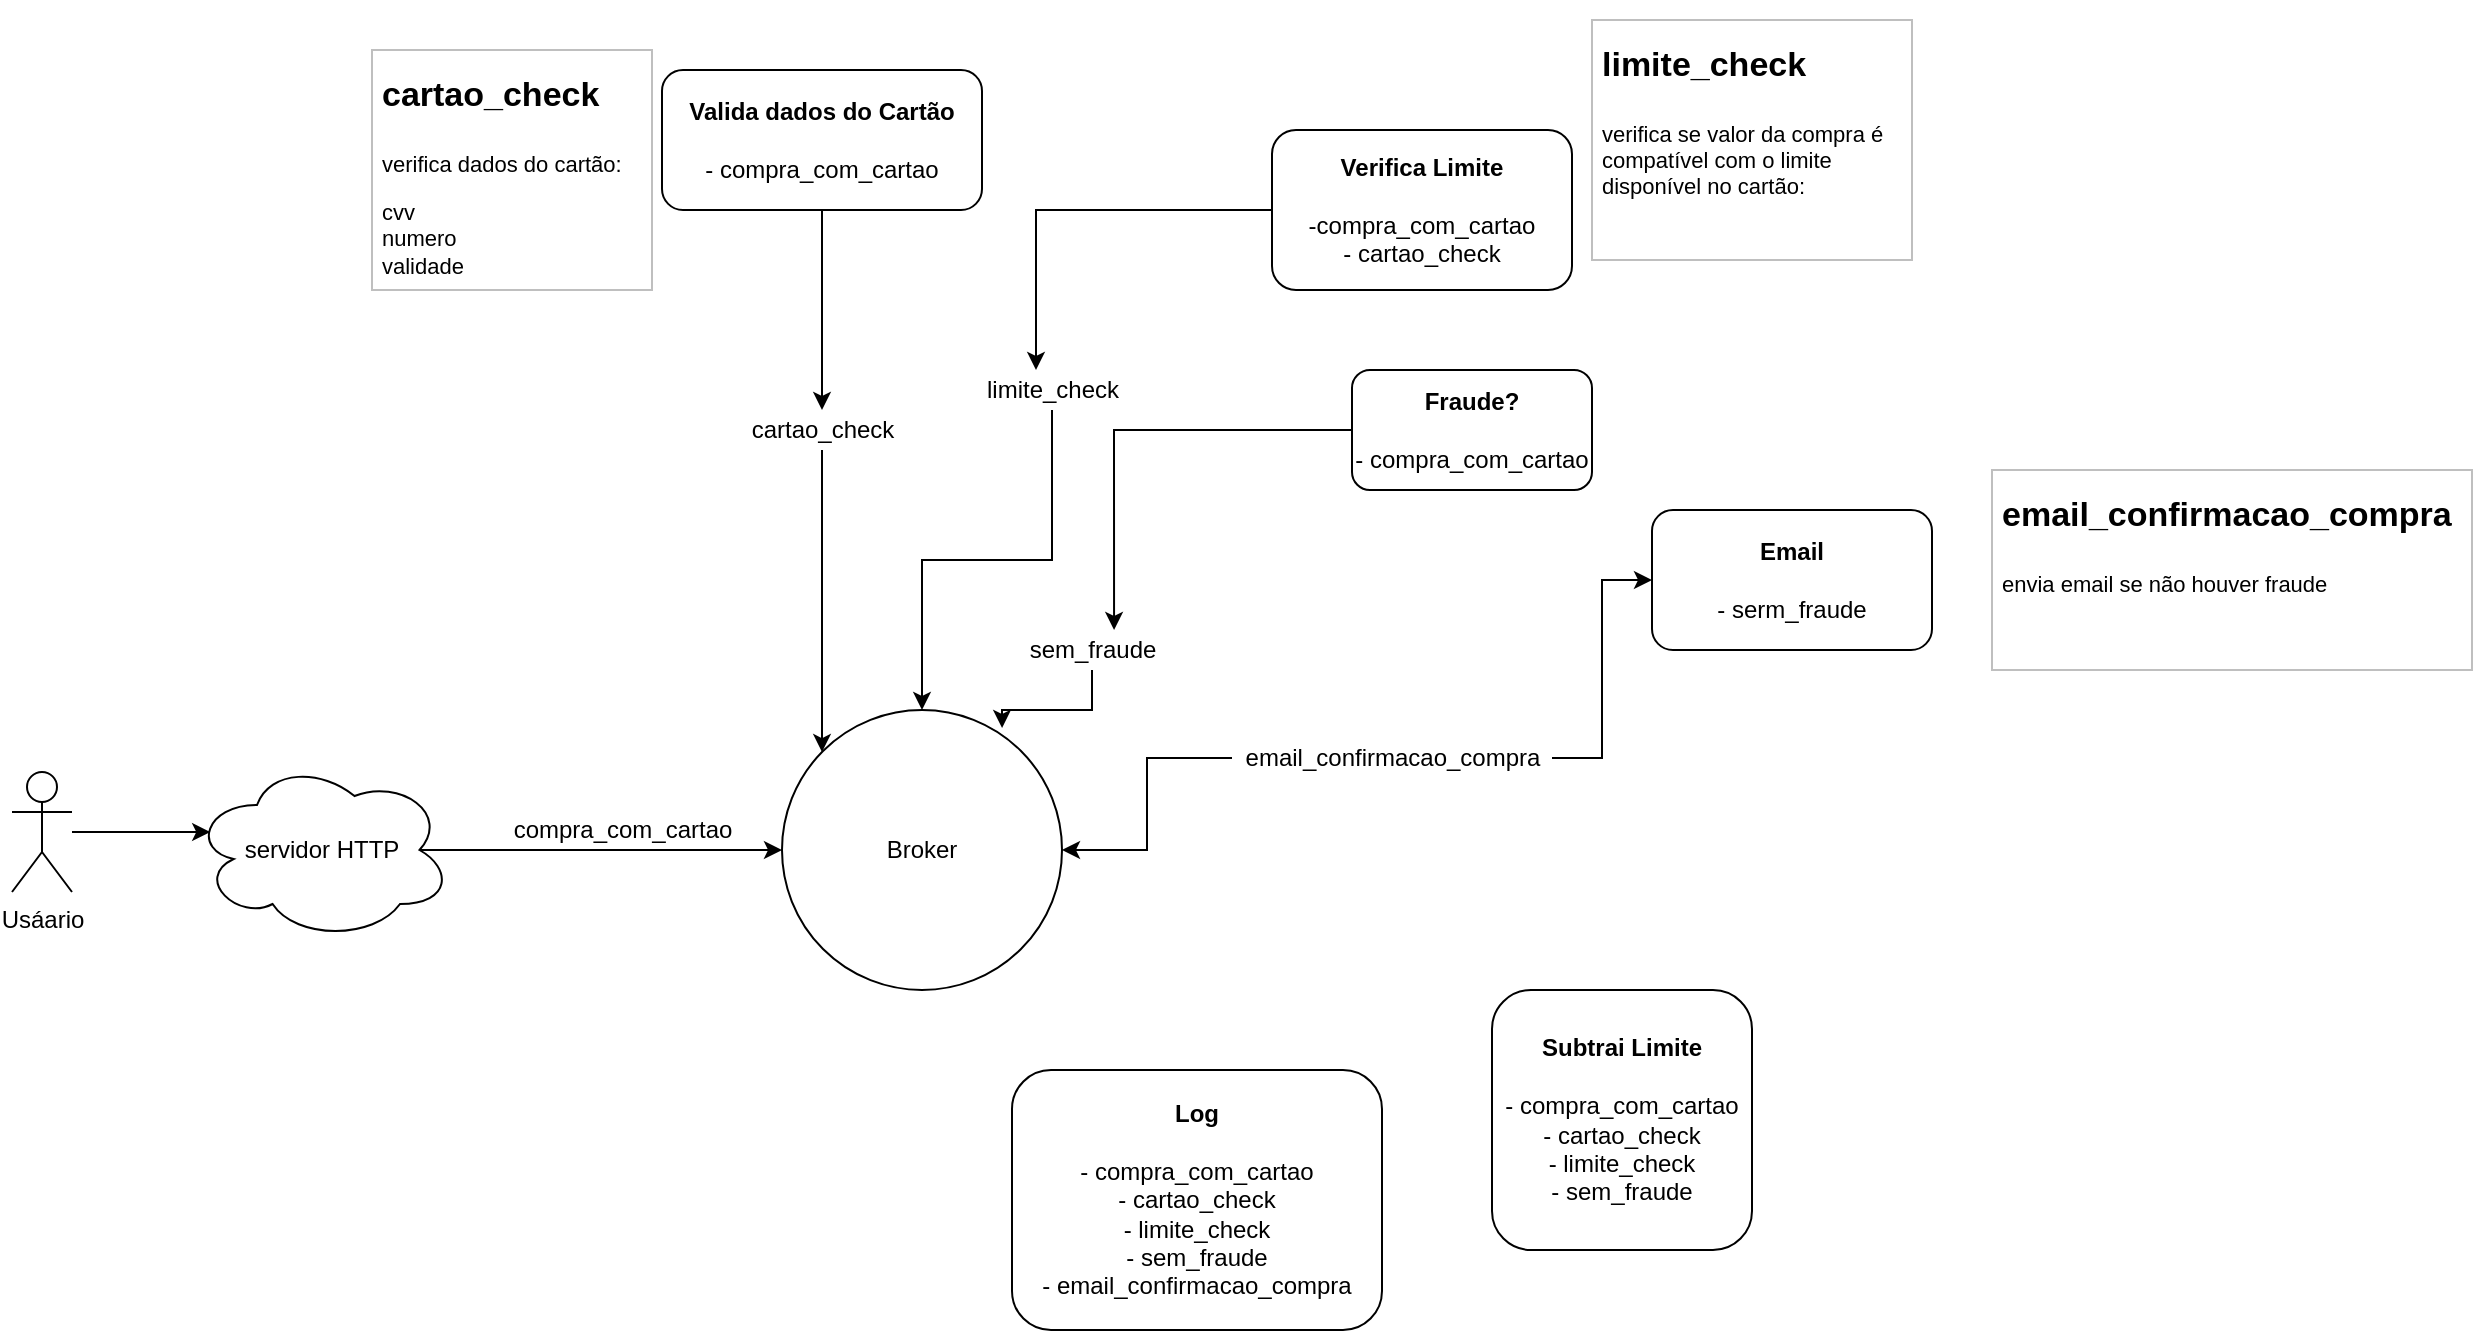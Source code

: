 <mxfile version="16.0.0" type="github">
  <diagram id="s5mQs_0Q7oqinASFn5ZI" name="Page-1">
    <mxGraphModel dx="1236" dy="770" grid="1" gridSize="10" guides="1" tooltips="1" connect="1" arrows="1" fold="1" page="1" pageScale="1" pageWidth="1600" pageHeight="1200" math="0" shadow="0">
      <root>
        <mxCell id="0" />
        <mxCell id="1" parent="0" />
        <mxCell id="8KO1J9eCwdGFEkrkZsvB-2" value="Broker&lt;br&gt;" style="ellipse;whiteSpace=wrap;html=1;aspect=fixed;" parent="1" vertex="1">
          <mxGeometry x="535" y="950" width="140" height="140" as="geometry" />
        </mxCell>
        <mxCell id="8KO1J9eCwdGFEkrkZsvB-3" style="edgeStyle=orthogonalEdgeStyle;rounded=0;orthogonalLoop=1;jettySize=auto;html=1;exitX=0.875;exitY=0.5;exitDx=0;exitDy=0;exitPerimeter=0;entryX=0;entryY=0.5;entryDx=0;entryDy=0;" parent="1" source="8KO1J9eCwdGFEkrkZsvB-4" target="8KO1J9eCwdGFEkrkZsvB-2" edge="1">
          <mxGeometry relative="1" as="geometry">
            <mxPoint x="520" y="1045" as="targetPoint" />
            <Array as="points">
              <mxPoint x="394" y="1020" />
            </Array>
          </mxGeometry>
        </mxCell>
        <mxCell id="8KO1J9eCwdGFEkrkZsvB-4" value="servidor HTTP" style="ellipse;shape=cloud;whiteSpace=wrap;html=1;" parent="1" vertex="1">
          <mxGeometry x="240" y="975" width="130" height="90" as="geometry" />
        </mxCell>
        <mxCell id="8KO1J9eCwdGFEkrkZsvB-5" style="edgeStyle=orthogonalEdgeStyle;rounded=0;orthogonalLoop=1;jettySize=auto;html=1;entryX=0.07;entryY=0.4;entryDx=0;entryDy=0;entryPerimeter=0;" parent="1" source="8KO1J9eCwdGFEkrkZsvB-6" target="8KO1J9eCwdGFEkrkZsvB-4" edge="1">
          <mxGeometry relative="1" as="geometry" />
        </mxCell>
        <mxCell id="8KO1J9eCwdGFEkrkZsvB-6" value="Usáario" style="shape=umlActor;verticalLabelPosition=bottom;verticalAlign=top;html=1;outlineConnect=0;" parent="1" vertex="1">
          <mxGeometry x="150" y="981" width="30" height="60" as="geometry" />
        </mxCell>
        <mxCell id="8KO1J9eCwdGFEkrkZsvB-7" style="edgeStyle=orthogonalEdgeStyle;rounded=0;orthogonalLoop=1;jettySize=auto;html=1;" parent="1" source="8KO1J9eCwdGFEkrkZsvB-8" target="8KO1J9eCwdGFEkrkZsvB-16" edge="1">
          <mxGeometry relative="1" as="geometry" />
        </mxCell>
        <mxCell id="8KO1J9eCwdGFEkrkZsvB-8" value="&lt;b&gt;Valida dados do Cartão&lt;br&gt;&lt;/b&gt;&lt;br&gt;&lt;span&gt;- compra_com_cartao&lt;/span&gt;" style="rounded=1;whiteSpace=wrap;html=1;" parent="1" vertex="1">
          <mxGeometry x="475" y="630" width="160" height="70" as="geometry" />
        </mxCell>
        <mxCell id="8KO1J9eCwdGFEkrkZsvB-9" value="compra_com_cartao" style="text;html=1;align=center;verticalAlign=middle;resizable=0;points=[];autosize=1;strokeColor=none;fillColor=none;" parent="1" vertex="1">
          <mxGeometry x="395" y="1000" width="120" height="20" as="geometry" />
        </mxCell>
        <mxCell id="8KO1J9eCwdGFEkrkZsvB-10" style="edgeStyle=orthogonalEdgeStyle;rounded=0;orthogonalLoop=1;jettySize=auto;html=1;entryX=0.4;entryY=0;entryDx=0;entryDy=0;entryPerimeter=0;" parent="1" source="8KO1J9eCwdGFEkrkZsvB-11" target="8KO1J9eCwdGFEkrkZsvB-18" edge="1">
          <mxGeometry relative="1" as="geometry" />
        </mxCell>
        <mxCell id="8KO1J9eCwdGFEkrkZsvB-11" value="&lt;b&gt;Verifica Limite&lt;br&gt;&lt;/b&gt;&lt;br&gt;-&lt;span&gt;compra_com_cartao&lt;/span&gt;&lt;br&gt;- cartao_check" style="rounded=1;whiteSpace=wrap;html=1;" parent="1" vertex="1">
          <mxGeometry x="780" y="660" width="150" height="80" as="geometry" />
        </mxCell>
        <mxCell id="8KO1J9eCwdGFEkrkZsvB-12" value="&lt;b&gt;Log&lt;/b&gt;&lt;br&gt;&lt;br&gt;-&amp;nbsp;&lt;span&gt;compra_com_cartao&lt;/span&gt;&lt;br&gt;- cartao_check&lt;br&gt;- limite_check&lt;br&gt;- sem_fraude&lt;br&gt;- email_confirmacao_compra" style="rounded=1;whiteSpace=wrap;html=1;" parent="1" vertex="1">
          <mxGeometry x="650" y="1130" width="185" height="130" as="geometry" />
        </mxCell>
        <mxCell id="8KO1J9eCwdGFEkrkZsvB-13" style="edgeStyle=orthogonalEdgeStyle;rounded=0;orthogonalLoop=1;jettySize=auto;html=1;entryX=0.638;entryY=0;entryDx=0;entryDy=0;entryPerimeter=0;" parent="1" source="8KO1J9eCwdGFEkrkZsvB-14" target="8KO1J9eCwdGFEkrkZsvB-21" edge="1">
          <mxGeometry relative="1" as="geometry" />
        </mxCell>
        <mxCell id="8KO1J9eCwdGFEkrkZsvB-14" value="&lt;b&gt;Fraude?&lt;br&gt;&lt;/b&gt;&lt;br&gt;-&amp;nbsp;&lt;span&gt;compra_com_cartao&lt;/span&gt;" style="rounded=1;whiteSpace=wrap;html=1;" parent="1" vertex="1">
          <mxGeometry x="820" y="780" width="120" height="60" as="geometry" />
        </mxCell>
        <mxCell id="8KO1J9eCwdGFEkrkZsvB-15" style="edgeStyle=orthogonalEdgeStyle;rounded=0;orthogonalLoop=1;jettySize=auto;html=1;" parent="1" source="8KO1J9eCwdGFEkrkZsvB-16" target="8KO1J9eCwdGFEkrkZsvB-2" edge="1">
          <mxGeometry relative="1" as="geometry">
            <Array as="points">
              <mxPoint x="555" y="890" />
              <mxPoint x="555" y="890" />
            </Array>
          </mxGeometry>
        </mxCell>
        <mxCell id="8KO1J9eCwdGFEkrkZsvB-16" value="cartao_check&lt;br&gt;" style="text;html=1;align=center;verticalAlign=middle;resizable=0;points=[];autosize=1;strokeColor=none;fillColor=none;" parent="1" vertex="1">
          <mxGeometry x="510" y="800" width="90" height="20" as="geometry" />
        </mxCell>
        <mxCell id="8KO1J9eCwdGFEkrkZsvB-17" style="edgeStyle=orthogonalEdgeStyle;rounded=0;orthogonalLoop=1;jettySize=auto;html=1;" parent="1" source="8KO1J9eCwdGFEkrkZsvB-18" target="8KO1J9eCwdGFEkrkZsvB-2" edge="1">
          <mxGeometry relative="1" as="geometry" />
        </mxCell>
        <mxCell id="8KO1J9eCwdGFEkrkZsvB-18" value="limite_check&lt;br&gt;" style="text;html=1;align=center;verticalAlign=middle;resizable=0;points=[];autosize=1;strokeColor=none;fillColor=none;" parent="1" vertex="1">
          <mxGeometry x="630" y="780" width="80" height="20" as="geometry" />
        </mxCell>
        <mxCell id="8KO1J9eCwdGFEkrkZsvB-19" value="&lt;b&gt;Subtrai Limite&lt;/b&gt;&lt;br&gt;&lt;br&gt;-&amp;nbsp;&lt;span&gt;compra_com_cartao&lt;/span&gt;&lt;br&gt;- cartao_check&lt;br&gt;- limite_check&lt;br&gt;- sem_fraude" style="rounded=1;whiteSpace=wrap;html=1;" parent="1" vertex="1">
          <mxGeometry x="890" y="1090" width="130" height="130" as="geometry" />
        </mxCell>
        <mxCell id="8KO1J9eCwdGFEkrkZsvB-20" style="edgeStyle=orthogonalEdgeStyle;rounded=0;orthogonalLoop=1;jettySize=auto;html=1;entryX=0.786;entryY=0.064;entryDx=0;entryDy=0;entryPerimeter=0;" parent="1" source="8KO1J9eCwdGFEkrkZsvB-21" target="8KO1J9eCwdGFEkrkZsvB-2" edge="1">
          <mxGeometry relative="1" as="geometry" />
        </mxCell>
        <mxCell id="8KO1J9eCwdGFEkrkZsvB-21" value="sem_fraude&lt;br&gt;" style="text;html=1;align=center;verticalAlign=middle;resizable=0;points=[];autosize=1;strokeColor=none;fillColor=none;" parent="1" vertex="1">
          <mxGeometry x="650" y="910" width="80" height="20" as="geometry" />
        </mxCell>
        <mxCell id="8KO1J9eCwdGFEkrkZsvB-22" value="&lt;b&gt;Email&lt;/b&gt;&lt;br&gt;&lt;br&gt;-&amp;nbsp;&lt;span&gt;serm_fraude&lt;/span&gt;" style="rounded=1;whiteSpace=wrap;html=1;" parent="1" vertex="1">
          <mxGeometry x="970" y="850" width="140" height="70" as="geometry" />
        </mxCell>
        <mxCell id="w4_WAGRUC1QyHR1W2YiL-2" style="edgeStyle=orthogonalEdgeStyle;rounded=0;orthogonalLoop=1;jettySize=auto;html=1;entryX=0;entryY=0.5;entryDx=0;entryDy=0;" parent="1" source="w4_WAGRUC1QyHR1W2YiL-1" target="8KO1J9eCwdGFEkrkZsvB-22" edge="1">
          <mxGeometry relative="1" as="geometry" />
        </mxCell>
        <mxCell id="w4_WAGRUC1QyHR1W2YiL-3" style="edgeStyle=orthogonalEdgeStyle;rounded=0;orthogonalLoop=1;jettySize=auto;html=1;" parent="1" source="w4_WAGRUC1QyHR1W2YiL-1" target="8KO1J9eCwdGFEkrkZsvB-2" edge="1">
          <mxGeometry relative="1" as="geometry" />
        </mxCell>
        <mxCell id="w4_WAGRUC1QyHR1W2YiL-1" value="email_confirmacao_compra" style="text;html=1;align=center;verticalAlign=middle;resizable=0;points=[];autosize=1;strokeColor=none;fillColor=none;" parent="1" vertex="1">
          <mxGeometry x="760" y="964" width="160" height="20" as="geometry" />
        </mxCell>
        <mxCell id="gnA9O6ZoZHYOhi90immP-1" value="&lt;h1&gt;&lt;font style=&quot;font-size: 17px&quot;&gt;cartao_check&lt;/font&gt;&lt;/h1&gt;&lt;p style=&quot;font-size: 11px&quot;&gt;&lt;font style=&quot;font-size: 11px&quot;&gt;verifica dados do cartão:&lt;/font&gt;&lt;/p&gt;&lt;p style=&quot;font-size: 11px&quot;&gt;&lt;font style=&quot;font-size: 11px&quot;&gt;cvv&lt;br&gt;&lt;span&gt;numero&lt;br&gt;&lt;/span&gt;&lt;span&gt;validade&lt;/span&gt;&lt;/font&gt;&lt;/p&gt;" style="text;html=1;strokeColor=#BFBFBF;fillColor=none;spacing=5;spacingTop=-20;whiteSpace=wrap;overflow=hidden;rounded=0;strokeWidth=1;" vertex="1" parent="1">
          <mxGeometry x="330" y="620" width="140" height="120" as="geometry" />
        </mxCell>
        <mxCell id="gnA9O6ZoZHYOhi90immP-2" value="&lt;h1&gt;&lt;font style=&quot;font-size: 17px&quot;&gt;limite_check&lt;/font&gt;&lt;/h1&gt;&lt;p style=&quot;font-size: 11px&quot;&gt;&lt;font style=&quot;font-size: 11px&quot;&gt;verifica se valor da compra é compatível com o limite disponível no cartão:&lt;/font&gt;&lt;/p&gt;" style="text;html=1;strokeColor=#BFBFBF;fillColor=none;spacing=5;spacingTop=-20;whiteSpace=wrap;overflow=hidden;rounded=0;strokeWidth=1;" vertex="1" parent="1">
          <mxGeometry x="940" y="605" width="160" height="120" as="geometry" />
        </mxCell>
        <mxCell id="gnA9O6ZoZHYOhi90immP-3" value="&lt;h1&gt;&lt;font style=&quot;font-size: 17px&quot;&gt;email_confirmacao_compra&lt;/font&gt;&lt;/h1&gt;&lt;p style=&quot;font-size: 11px&quot;&gt;&lt;font style=&quot;font-size: 11px&quot;&gt;envia email se não houver fraude&lt;/font&gt;&lt;/p&gt;" style="text;html=1;strokeColor=#BFBFBF;fillColor=none;spacing=5;spacingTop=-20;whiteSpace=wrap;overflow=hidden;rounded=0;strokeWidth=1;" vertex="1" parent="1">
          <mxGeometry x="1140" y="830" width="240" height="100" as="geometry" />
        </mxCell>
      </root>
    </mxGraphModel>
  </diagram>
</mxfile>
